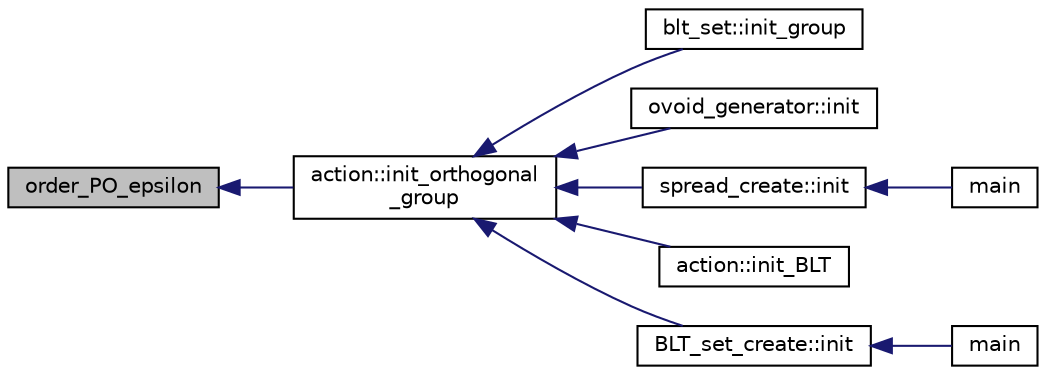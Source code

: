 digraph "order_PO_epsilon"
{
  edge [fontname="Helvetica",fontsize="10",labelfontname="Helvetica",labelfontsize="10"];
  node [fontname="Helvetica",fontsize="10",shape=record];
  rankdir="LR";
  Node11877 [label="order_PO_epsilon",height=0.2,width=0.4,color="black", fillcolor="grey75", style="filled", fontcolor="black"];
  Node11877 -> Node11878 [dir="back",color="midnightblue",fontsize="10",style="solid",fontname="Helvetica"];
  Node11878 [label="action::init_orthogonal\l_group",height=0.2,width=0.4,color="black", fillcolor="white", style="filled",URL="$d2/d86/classaction.html#a2cfe124956ed67d8b7a927bb44847cc2"];
  Node11878 -> Node11879 [dir="back",color="midnightblue",fontsize="10",style="solid",fontname="Helvetica"];
  Node11879 [label="blt_set::init_group",height=0.2,width=0.4,color="black", fillcolor="white", style="filled",URL="$d1/d3d/classblt__set.html#a9e5aede3bbac6f5e1dd31a8965bba200"];
  Node11878 -> Node11880 [dir="back",color="midnightblue",fontsize="10",style="solid",fontname="Helvetica"];
  Node11880 [label="ovoid_generator::init",height=0.2,width=0.4,color="black", fillcolor="white", style="filled",URL="$d3/daf/classovoid__generator.html#a44d90a4751554076f432f35089a964c2"];
  Node11878 -> Node11881 [dir="back",color="midnightblue",fontsize="10",style="solid",fontname="Helvetica"];
  Node11881 [label="spread_create::init",height=0.2,width=0.4,color="black", fillcolor="white", style="filled",URL="$de/d97/classspread__create.html#ae3c6630d33160e48a584c21a4f4a6209"];
  Node11881 -> Node11882 [dir="back",color="midnightblue",fontsize="10",style="solid",fontname="Helvetica"];
  Node11882 [label="main",height=0.2,width=0.4,color="black", fillcolor="white", style="filled",URL="$d1/d2f/apps_2spread_2spread__create_8_c.html#a217dbf8b442f20279ea00b898af96f52"];
  Node11878 -> Node11883 [dir="back",color="midnightblue",fontsize="10",style="solid",fontname="Helvetica"];
  Node11883 [label="action::init_BLT",height=0.2,width=0.4,color="black", fillcolor="white", style="filled",URL="$d2/d86/classaction.html#a0d33ca0ebe7467b984c3058520e02a0c"];
  Node11878 -> Node11884 [dir="back",color="midnightblue",fontsize="10",style="solid",fontname="Helvetica"];
  Node11884 [label="BLT_set_create::init",height=0.2,width=0.4,color="black", fillcolor="white", style="filled",URL="$d4/d40/class_b_l_t__set__create.html#af2b5df080b8358d8fcd7e41d187e8d0b"];
  Node11884 -> Node11885 [dir="back",color="midnightblue",fontsize="10",style="solid",fontname="Helvetica"];
  Node11885 [label="main",height=0.2,width=0.4,color="black", fillcolor="white", style="filled",URL="$d7/d1c/create___b_l_t__set__main_8_c.html#a217dbf8b442f20279ea00b898af96f52"];
}
